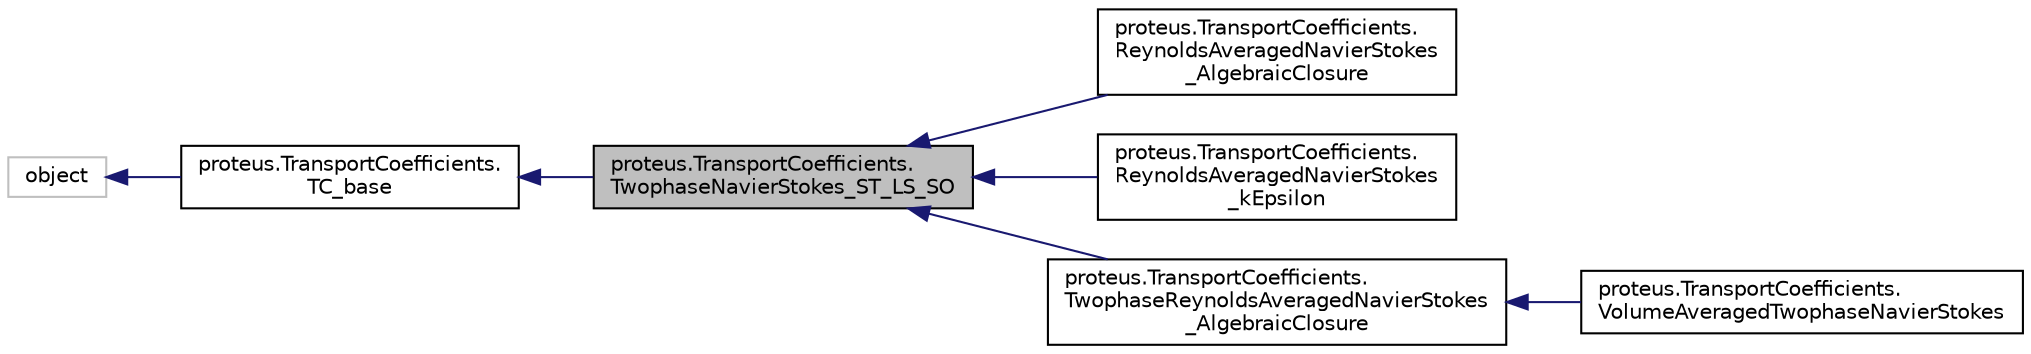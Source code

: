 digraph "proteus.TransportCoefficients.TwophaseNavierStokes_ST_LS_SO"
{
 // LATEX_PDF_SIZE
  edge [fontname="Helvetica",fontsize="10",labelfontname="Helvetica",labelfontsize="10"];
  node [fontname="Helvetica",fontsize="10",shape=record];
  rankdir="LR";
  Node1 [label="proteus.TransportCoefficients.\lTwophaseNavierStokes_ST_LS_SO",height=0.2,width=0.4,color="black", fillcolor="grey75", style="filled", fontcolor="black",tooltip="Two-phase, Incompressible Navier-Stokes equations (level-set formulation)"];
  Node2 -> Node1 [dir="back",color="midnightblue",fontsize="10",style="solid",fontname="Helvetica"];
  Node2 [label="proteus.TransportCoefficients.\lTC_base",height=0.2,width=0.4,color="black", fillcolor="white", style="filled",URL="$classproteus_1_1TransportCoefficients_1_1TC__base.html",tooltip="Base class for transport coefficients classes."];
  Node3 -> Node2 [dir="back",color="midnightblue",fontsize="10",style="solid",fontname="Helvetica"];
  Node3 [label="object",height=0.2,width=0.4,color="grey75", fillcolor="white", style="filled",tooltip=" "];
  Node1 -> Node4 [dir="back",color="midnightblue",fontsize="10",style="solid",fontname="Helvetica"];
  Node4 [label="proteus.TransportCoefficients.\lReynoldsAveragedNavierStokes\l_AlgebraicClosure",height=0.2,width=0.4,color="black", fillcolor="white", style="filled",URL="$classproteus_1_1TransportCoefficients_1_1ReynoldsAveragedNavierStokes__AlgebraicClosure.html",tooltip=" "];
  Node1 -> Node5 [dir="back",color="midnightblue",fontsize="10",style="solid",fontname="Helvetica"];
  Node5 [label="proteus.TransportCoefficients.\lReynoldsAveragedNavierStokes\l_kEpsilon",height=0.2,width=0.4,color="black", fillcolor="white", style="filled",URL="$classproteus_1_1TransportCoefficients_1_1ReynoldsAveragedNavierStokes__kEpsilon.html",tooltip=" "];
  Node1 -> Node6 [dir="back",color="midnightblue",fontsize="10",style="solid",fontname="Helvetica"];
  Node6 [label="proteus.TransportCoefficients.\lTwophaseReynoldsAveragedNavierStokes\l_AlgebraicClosure",height=0.2,width=0.4,color="black", fillcolor="white", style="filled",URL="$classproteus_1_1TransportCoefficients_1_1TwophaseReynoldsAveragedNavierStokes__AlgebraicClosure.html",tooltip=" "];
  Node6 -> Node7 [dir="back",color="midnightblue",fontsize="10",style="solid",fontname="Helvetica"];
  Node7 [label="proteus.TransportCoefficients.\lVolumeAveragedTwophaseNavierStokes",height=0.2,width=0.4,color="black", fillcolor="white", style="filled",URL="$classproteus_1_1TransportCoefficients_1_1VolumeAveragedTwophaseNavierStokes.html",tooltip="Two-phase, Volume-Averaged Incompressible Navier-Stokes equations (level-set formulation)"];
}
